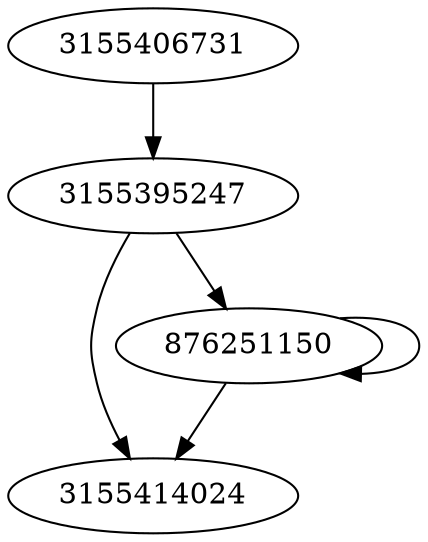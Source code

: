digraph  {
3155414024;
3155406731;
876251150;
3155395247;
3155406731 -> 3155395247;
876251150 -> 3155414024;
876251150 -> 876251150;
3155395247 -> 3155414024;
3155395247 -> 876251150;
}

